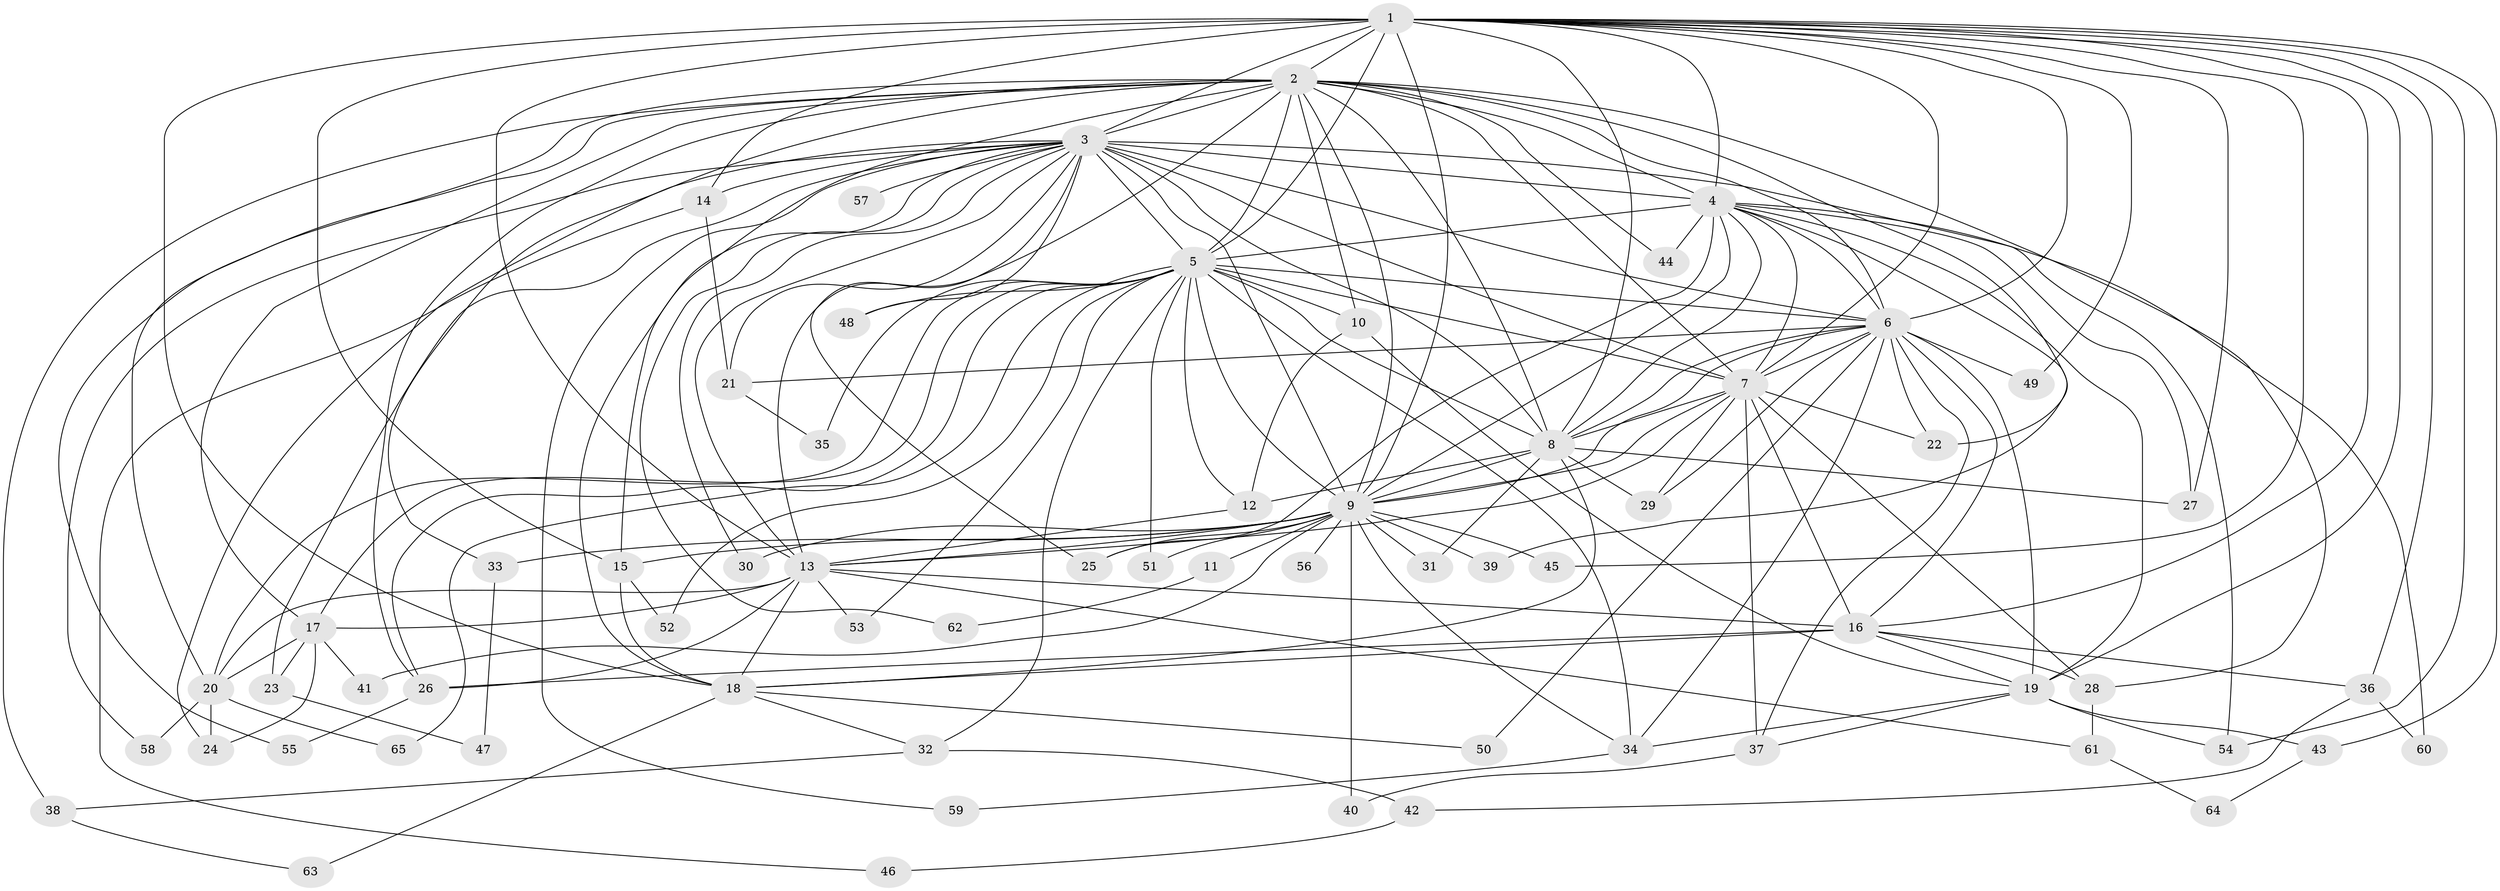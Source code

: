 // original degree distribution, {18: 0.023076923076923078, 26: 0.015384615384615385, 35: 0.007692307692307693, 28: 0.015384615384615385, 13: 0.007692307692307693, 22: 0.007692307692307693, 4: 0.13846153846153847, 3: 0.18461538461538463, 2: 0.5384615384615384, 6: 0.007692307692307693, 8: 0.015384615384615385, 5: 0.03076923076923077, 12: 0.007692307692307693}
// Generated by graph-tools (version 1.1) at 2025/49/03/04/25 22:49:51]
// undirected, 65 vertices, 176 edges
graph export_dot {
  node [color=gray90,style=filled];
  1;
  2;
  3;
  4;
  5;
  6;
  7;
  8;
  9;
  10;
  11;
  12;
  13;
  14;
  15;
  16;
  17;
  18;
  19;
  20;
  21;
  22;
  23;
  24;
  25;
  26;
  27;
  28;
  29;
  30;
  31;
  32;
  33;
  34;
  35;
  36;
  37;
  38;
  39;
  40;
  41;
  42;
  43;
  44;
  45;
  46;
  47;
  48;
  49;
  50;
  51;
  52;
  53;
  54;
  55;
  56;
  57;
  58;
  59;
  60;
  61;
  62;
  63;
  64;
  65;
  1 -- 2 [weight=2.0];
  1 -- 3 [weight=3.0];
  1 -- 4 [weight=3.0];
  1 -- 5 [weight=2.0];
  1 -- 6 [weight=3.0];
  1 -- 7 [weight=2.0];
  1 -- 8 [weight=3.0];
  1 -- 9 [weight=2.0];
  1 -- 13 [weight=14.0];
  1 -- 14 [weight=1.0];
  1 -- 15 [weight=1.0];
  1 -- 16 [weight=1.0];
  1 -- 18 [weight=2.0];
  1 -- 19 [weight=1.0];
  1 -- 27 [weight=2.0];
  1 -- 36 [weight=1.0];
  1 -- 43 [weight=1.0];
  1 -- 45 [weight=1.0];
  1 -- 49 [weight=2.0];
  1 -- 54 [weight=1.0];
  2 -- 3 [weight=1.0];
  2 -- 4 [weight=2.0];
  2 -- 5 [weight=2.0];
  2 -- 6 [weight=1.0];
  2 -- 7 [weight=1.0];
  2 -- 8 [weight=2.0];
  2 -- 9 [weight=1.0];
  2 -- 10 [weight=1.0];
  2 -- 13 [weight=5.0];
  2 -- 15 [weight=1.0];
  2 -- 17 [weight=1.0];
  2 -- 20 [weight=1.0];
  2 -- 22 [weight=1.0];
  2 -- 26 [weight=1.0];
  2 -- 28 [weight=1.0];
  2 -- 33 [weight=1.0];
  2 -- 38 [weight=1.0];
  2 -- 44 [weight=1.0];
  2 -- 55 [weight=1.0];
  3 -- 4 [weight=1.0];
  3 -- 5 [weight=1.0];
  3 -- 6 [weight=1.0];
  3 -- 7 [weight=2.0];
  3 -- 8 [weight=1.0];
  3 -- 9 [weight=1.0];
  3 -- 13 [weight=1.0];
  3 -- 14 [weight=2.0];
  3 -- 18 [weight=1.0];
  3 -- 21 [weight=1.0];
  3 -- 23 [weight=1.0];
  3 -- 24 [weight=1.0];
  3 -- 25 [weight=1.0];
  3 -- 30 [weight=1.0];
  3 -- 48 [weight=1.0];
  3 -- 54 [weight=1.0];
  3 -- 57 [weight=1.0];
  3 -- 58 [weight=1.0];
  3 -- 59 [weight=1.0];
  3 -- 62 [weight=1.0];
  4 -- 5 [weight=2.0];
  4 -- 6 [weight=1.0];
  4 -- 7 [weight=1.0];
  4 -- 8 [weight=1.0];
  4 -- 9 [weight=1.0];
  4 -- 19 [weight=1.0];
  4 -- 25 [weight=1.0];
  4 -- 27 [weight=1.0];
  4 -- 39 [weight=1.0];
  4 -- 44 [weight=1.0];
  4 -- 60 [weight=1.0];
  5 -- 6 [weight=1.0];
  5 -- 7 [weight=1.0];
  5 -- 8 [weight=1.0];
  5 -- 9 [weight=2.0];
  5 -- 10 [weight=1.0];
  5 -- 12 [weight=1.0];
  5 -- 17 [weight=2.0];
  5 -- 20 [weight=1.0];
  5 -- 26 [weight=1.0];
  5 -- 32 [weight=1.0];
  5 -- 34 [weight=1.0];
  5 -- 35 [weight=1.0];
  5 -- 48 [weight=1.0];
  5 -- 51 [weight=1.0];
  5 -- 52 [weight=1.0];
  5 -- 53 [weight=1.0];
  5 -- 65 [weight=1.0];
  6 -- 7 [weight=2.0];
  6 -- 8 [weight=1.0];
  6 -- 9 [weight=3.0];
  6 -- 16 [weight=1.0];
  6 -- 19 [weight=1.0];
  6 -- 21 [weight=1.0];
  6 -- 22 [weight=1.0];
  6 -- 29 [weight=2.0];
  6 -- 34 [weight=1.0];
  6 -- 37 [weight=1.0];
  6 -- 49 [weight=1.0];
  6 -- 50 [weight=1.0];
  7 -- 8 [weight=1.0];
  7 -- 9 [weight=1.0];
  7 -- 13 [weight=1.0];
  7 -- 16 [weight=4.0];
  7 -- 22 [weight=2.0];
  7 -- 28 [weight=1.0];
  7 -- 29 [weight=1.0];
  7 -- 37 [weight=1.0];
  8 -- 9 [weight=1.0];
  8 -- 12 [weight=3.0];
  8 -- 18 [weight=1.0];
  8 -- 27 [weight=1.0];
  8 -- 29 [weight=1.0];
  8 -- 31 [weight=2.0];
  9 -- 11 [weight=1.0];
  9 -- 13 [weight=2.0];
  9 -- 15 [weight=1.0];
  9 -- 25 [weight=1.0];
  9 -- 30 [weight=1.0];
  9 -- 31 [weight=1.0];
  9 -- 33 [weight=1.0];
  9 -- 34 [weight=1.0];
  9 -- 39 [weight=1.0];
  9 -- 40 [weight=1.0];
  9 -- 41 [weight=1.0];
  9 -- 45 [weight=1.0];
  9 -- 51 [weight=1.0];
  9 -- 56 [weight=1.0];
  10 -- 12 [weight=1.0];
  10 -- 19 [weight=1.0];
  11 -- 62 [weight=1.0];
  12 -- 13 [weight=1.0];
  13 -- 16 [weight=1.0];
  13 -- 17 [weight=1.0];
  13 -- 18 [weight=1.0];
  13 -- 20 [weight=2.0];
  13 -- 26 [weight=1.0];
  13 -- 53 [weight=1.0];
  13 -- 61 [weight=1.0];
  14 -- 21 [weight=1.0];
  14 -- 46 [weight=1.0];
  15 -- 18 [weight=1.0];
  15 -- 52 [weight=1.0];
  16 -- 18 [weight=1.0];
  16 -- 19 [weight=1.0];
  16 -- 26 [weight=1.0];
  16 -- 28 [weight=1.0];
  16 -- 36 [weight=1.0];
  17 -- 20 [weight=1.0];
  17 -- 23 [weight=1.0];
  17 -- 24 [weight=1.0];
  17 -- 41 [weight=1.0];
  18 -- 32 [weight=1.0];
  18 -- 50 [weight=1.0];
  18 -- 63 [weight=1.0];
  19 -- 34 [weight=1.0];
  19 -- 37 [weight=1.0];
  19 -- 43 [weight=1.0];
  19 -- 54 [weight=1.0];
  20 -- 24 [weight=1.0];
  20 -- 58 [weight=1.0];
  20 -- 65 [weight=1.0];
  21 -- 35 [weight=1.0];
  23 -- 47 [weight=1.0];
  26 -- 55 [weight=1.0];
  28 -- 61 [weight=1.0];
  32 -- 38 [weight=1.0];
  32 -- 42 [weight=1.0];
  33 -- 47 [weight=1.0];
  34 -- 59 [weight=1.0];
  36 -- 42 [weight=1.0];
  36 -- 60 [weight=1.0];
  37 -- 40 [weight=1.0];
  38 -- 63 [weight=1.0];
  42 -- 46 [weight=1.0];
  43 -- 64 [weight=1.0];
  61 -- 64 [weight=1.0];
}

